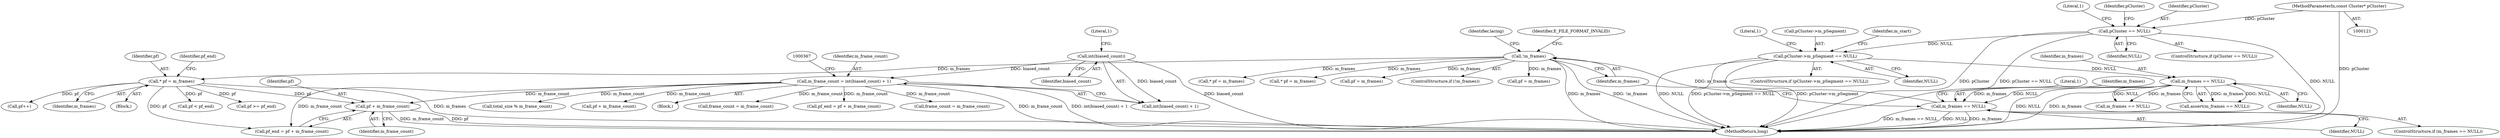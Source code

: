 digraph "0_Android_cc274e2abe8b2a6698a5c47d8aa4bb45f1f9538d_33@pointer" {
"1000761" [label="(Call,pf + m_frame_count)"];
"1000756" [label="(Call,* pf = m_frames)"];
"1000379" [label="(Call,!m_frames)"];
"1000372" [label="(Call,m_frames == NULL)"];
"1000153" [label="(Call,m_frames == NULL)"];
"1000132" [label="(Call,pCluster->m_pSegment == NULL)"];
"1000125" [label="(Call,pCluster == NULL)"];
"1000122" [label="(MethodParameterIn,const Cluster* pCluster)"];
"1000360" [label="(Call,m_frame_count = int(biased_count) + 1)"];
"1000363" [label="(Call,int(biased_count))"];
"1000133" [label="(Call,pCluster->m_pSegment)"];
"1000361" [label="(Identifier,m_frame_count)"];
"1000761" [label="(Call,pf + m_frame_count)"];
"1000124" [label="(ControlStructure,if (pCluster == NULL))"];
"1000385" [label="(Identifier,lacing)"];
"1000378" [label="(ControlStructure,if (!m_frames))"];
"1000758" [label="(Identifier,m_frames)"];
"1000756" [label="(Call,* pf = m_frames)"];
"1000801" [label="(Call,pf < pf_end)"];
"1000372" [label="(Call,m_frames == NULL)"];
"1000544" [label="(Call,pf = m_frames)"];
"1000389" [label="(Call,* pf = m_frames)"];
"1000134" [label="(Identifier,pCluster)"];
"1000123" [label="(Block,)"];
"1000934" [label="(Call,pf >= pf_end)"];
"1001066" [label="(MethodReturn,long)"];
"1000714" [label="(Call,frame_count = m_frame_count)"];
"1000760" [label="(Identifier,pf_end)"];
"1000152" [label="(Call,assert(m_frames == NULL))"];
"1000155" [label="(Identifier,NULL)"];
"1000125" [label="(Call,pCluster == NULL)"];
"1000757" [label="(Identifier,pf)"];
"1000380" [label="(Identifier,m_frames)"];
"1000292" [label="(Call,m_frames == NULL)"];
"1000377" [label="(Literal,1)"];
"1000943" [label="(Call,pf++)"];
"1000142" [label="(Identifier,m_start)"];
"1000127" [label="(Identifier,NULL)"];
"1000392" [label="(Call,pf_end = pf + m_frame_count)"];
"1000126" [label="(Identifier,pCluster)"];
"1000130" [label="(Literal,1)"];
"1000364" [label="(Identifier,biased_count)"];
"1000402" [label="(Call,frame_count = m_frame_count)"];
"1000374" [label="(Identifier,NULL)"];
"1000363" [label="(Call,int(biased_count))"];
"1000762" [label="(Identifier,pf)"];
"1000382" [label="(Identifier,E_FILE_FORMAT_INVALID)"];
"1000616" [label="(Call,total_size % m_frame_count)"];
"1000639" [label="(Call,* pf = m_frames)"];
"1000139" [label="(Literal,1)"];
"1000373" [label="(Identifier,m_frames)"];
"1000763" [label="(Identifier,m_frame_count)"];
"1000371" [label="(ControlStructure,if (m_frames == NULL))"];
"1000698" [label="(Block,)"];
"1000362" [label="(Call,int(biased_count) + 1)"];
"1000153" [label="(Call,m_frames == NULL)"];
"1000132" [label="(Call,pCluster->m_pSegment == NULL)"];
"1000154" [label="(Identifier,m_frames)"];
"1000365" [label="(Literal,1)"];
"1000122" [label="(MethodParameterIn,const Cluster* pCluster)"];
"1000360" [label="(Call,m_frame_count = int(biased_count) + 1)"];
"1001016" [label="(Call,pf = m_frames)"];
"1000394" [label="(Call,pf + m_frame_count)"];
"1000131" [label="(ControlStructure,if (pCluster->m_pSegment == NULL))"];
"1000379" [label="(Call,!m_frames)"];
"1000759" [label="(Call,pf_end = pf + m_frame_count)"];
"1000136" [label="(Identifier,NULL)"];
"1000761" -> "1000759"  [label="AST: "];
"1000761" -> "1000763"  [label="CFG: "];
"1000762" -> "1000761"  [label="AST: "];
"1000763" -> "1000761"  [label="AST: "];
"1000759" -> "1000761"  [label="CFG: "];
"1000761" -> "1001066"  [label="DDG: pf"];
"1000761" -> "1001066"  [label="DDG: m_frame_count"];
"1000756" -> "1000761"  [label="DDG: pf"];
"1000360" -> "1000761"  [label="DDG: m_frame_count"];
"1000756" -> "1000698"  [label="AST: "];
"1000756" -> "1000758"  [label="CFG: "];
"1000757" -> "1000756"  [label="AST: "];
"1000758" -> "1000756"  [label="AST: "];
"1000760" -> "1000756"  [label="CFG: "];
"1000756" -> "1001066"  [label="DDG: m_frames"];
"1000379" -> "1000756"  [label="DDG: m_frames"];
"1000756" -> "1000759"  [label="DDG: pf"];
"1000756" -> "1000801"  [label="DDG: pf"];
"1000756" -> "1000934"  [label="DDG: pf"];
"1000756" -> "1000943"  [label="DDG: pf"];
"1000379" -> "1000378"  [label="AST: "];
"1000379" -> "1000380"  [label="CFG: "];
"1000380" -> "1000379"  [label="AST: "];
"1000382" -> "1000379"  [label="CFG: "];
"1000385" -> "1000379"  [label="CFG: "];
"1000379" -> "1001066"  [label="DDG: m_frames"];
"1000379" -> "1001066"  [label="DDG: !m_frames"];
"1000372" -> "1000379"  [label="DDG: m_frames"];
"1000379" -> "1000389"  [label="DDG: m_frames"];
"1000379" -> "1000544"  [label="DDG: m_frames"];
"1000379" -> "1000639"  [label="DDG: m_frames"];
"1000379" -> "1001016"  [label="DDG: m_frames"];
"1000372" -> "1000371"  [label="AST: "];
"1000372" -> "1000374"  [label="CFG: "];
"1000373" -> "1000372"  [label="AST: "];
"1000374" -> "1000372"  [label="AST: "];
"1000377" -> "1000372"  [label="CFG: "];
"1000380" -> "1000372"  [label="CFG: "];
"1000372" -> "1001066"  [label="DDG: m_frames"];
"1000372" -> "1001066"  [label="DDG: m_frames == NULL"];
"1000372" -> "1001066"  [label="DDG: NULL"];
"1000153" -> "1000372"  [label="DDG: m_frames"];
"1000153" -> "1000372"  [label="DDG: NULL"];
"1000153" -> "1000152"  [label="AST: "];
"1000153" -> "1000155"  [label="CFG: "];
"1000154" -> "1000153"  [label="AST: "];
"1000155" -> "1000153"  [label="AST: "];
"1000152" -> "1000153"  [label="CFG: "];
"1000153" -> "1001066"  [label="DDG: NULL"];
"1000153" -> "1001066"  [label="DDG: m_frames"];
"1000153" -> "1000152"  [label="DDG: m_frames"];
"1000153" -> "1000152"  [label="DDG: NULL"];
"1000132" -> "1000153"  [label="DDG: NULL"];
"1000153" -> "1000292"  [label="DDG: m_frames"];
"1000153" -> "1000292"  [label="DDG: NULL"];
"1000132" -> "1000131"  [label="AST: "];
"1000132" -> "1000136"  [label="CFG: "];
"1000133" -> "1000132"  [label="AST: "];
"1000136" -> "1000132"  [label="AST: "];
"1000139" -> "1000132"  [label="CFG: "];
"1000142" -> "1000132"  [label="CFG: "];
"1000132" -> "1001066"  [label="DDG: pCluster->m_pSegment == NULL"];
"1000132" -> "1001066"  [label="DDG: pCluster->m_pSegment"];
"1000132" -> "1001066"  [label="DDG: NULL"];
"1000125" -> "1000132"  [label="DDG: NULL"];
"1000125" -> "1000124"  [label="AST: "];
"1000125" -> "1000127"  [label="CFG: "];
"1000126" -> "1000125"  [label="AST: "];
"1000127" -> "1000125"  [label="AST: "];
"1000130" -> "1000125"  [label="CFG: "];
"1000134" -> "1000125"  [label="CFG: "];
"1000125" -> "1001066"  [label="DDG: pCluster"];
"1000125" -> "1001066"  [label="DDG: pCluster == NULL"];
"1000125" -> "1001066"  [label="DDG: NULL"];
"1000122" -> "1000125"  [label="DDG: pCluster"];
"1000122" -> "1000121"  [label="AST: "];
"1000122" -> "1001066"  [label="DDG: pCluster"];
"1000360" -> "1000123"  [label="AST: "];
"1000360" -> "1000362"  [label="CFG: "];
"1000361" -> "1000360"  [label="AST: "];
"1000362" -> "1000360"  [label="AST: "];
"1000367" -> "1000360"  [label="CFG: "];
"1000360" -> "1001066"  [label="DDG: m_frame_count"];
"1000360" -> "1001066"  [label="DDG: int(biased_count) + 1"];
"1000363" -> "1000360"  [label="DDG: biased_count"];
"1000360" -> "1000392"  [label="DDG: m_frame_count"];
"1000360" -> "1000394"  [label="DDG: m_frame_count"];
"1000360" -> "1000402"  [label="DDG: m_frame_count"];
"1000360" -> "1000616"  [label="DDG: m_frame_count"];
"1000360" -> "1000714"  [label="DDG: m_frame_count"];
"1000360" -> "1000759"  [label="DDG: m_frame_count"];
"1000363" -> "1000362"  [label="AST: "];
"1000363" -> "1000364"  [label="CFG: "];
"1000364" -> "1000363"  [label="AST: "];
"1000365" -> "1000363"  [label="CFG: "];
"1000363" -> "1001066"  [label="DDG: biased_count"];
"1000363" -> "1000362"  [label="DDG: biased_count"];
}
